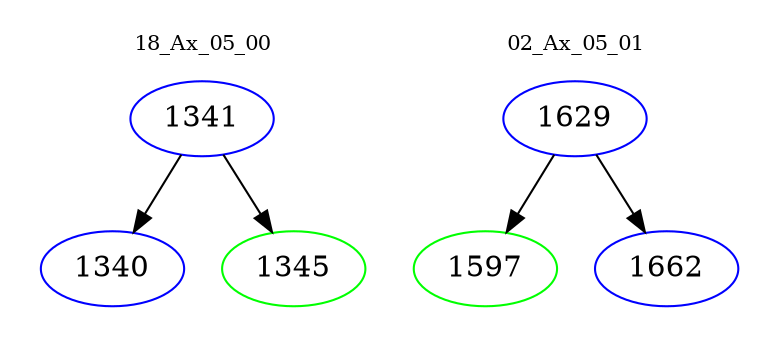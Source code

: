 digraph{
subgraph cluster_0 {
color = white
label = "18_Ax_05_00";
fontsize=10;
T0_1341 [label="1341", color="blue"]
T0_1341 -> T0_1340 [color="black"]
T0_1340 [label="1340", color="blue"]
T0_1341 -> T0_1345 [color="black"]
T0_1345 [label="1345", color="green"]
}
subgraph cluster_1 {
color = white
label = "02_Ax_05_01";
fontsize=10;
T1_1629 [label="1629", color="blue"]
T1_1629 -> T1_1597 [color="black"]
T1_1597 [label="1597", color="green"]
T1_1629 -> T1_1662 [color="black"]
T1_1662 [label="1662", color="blue"]
}
}
